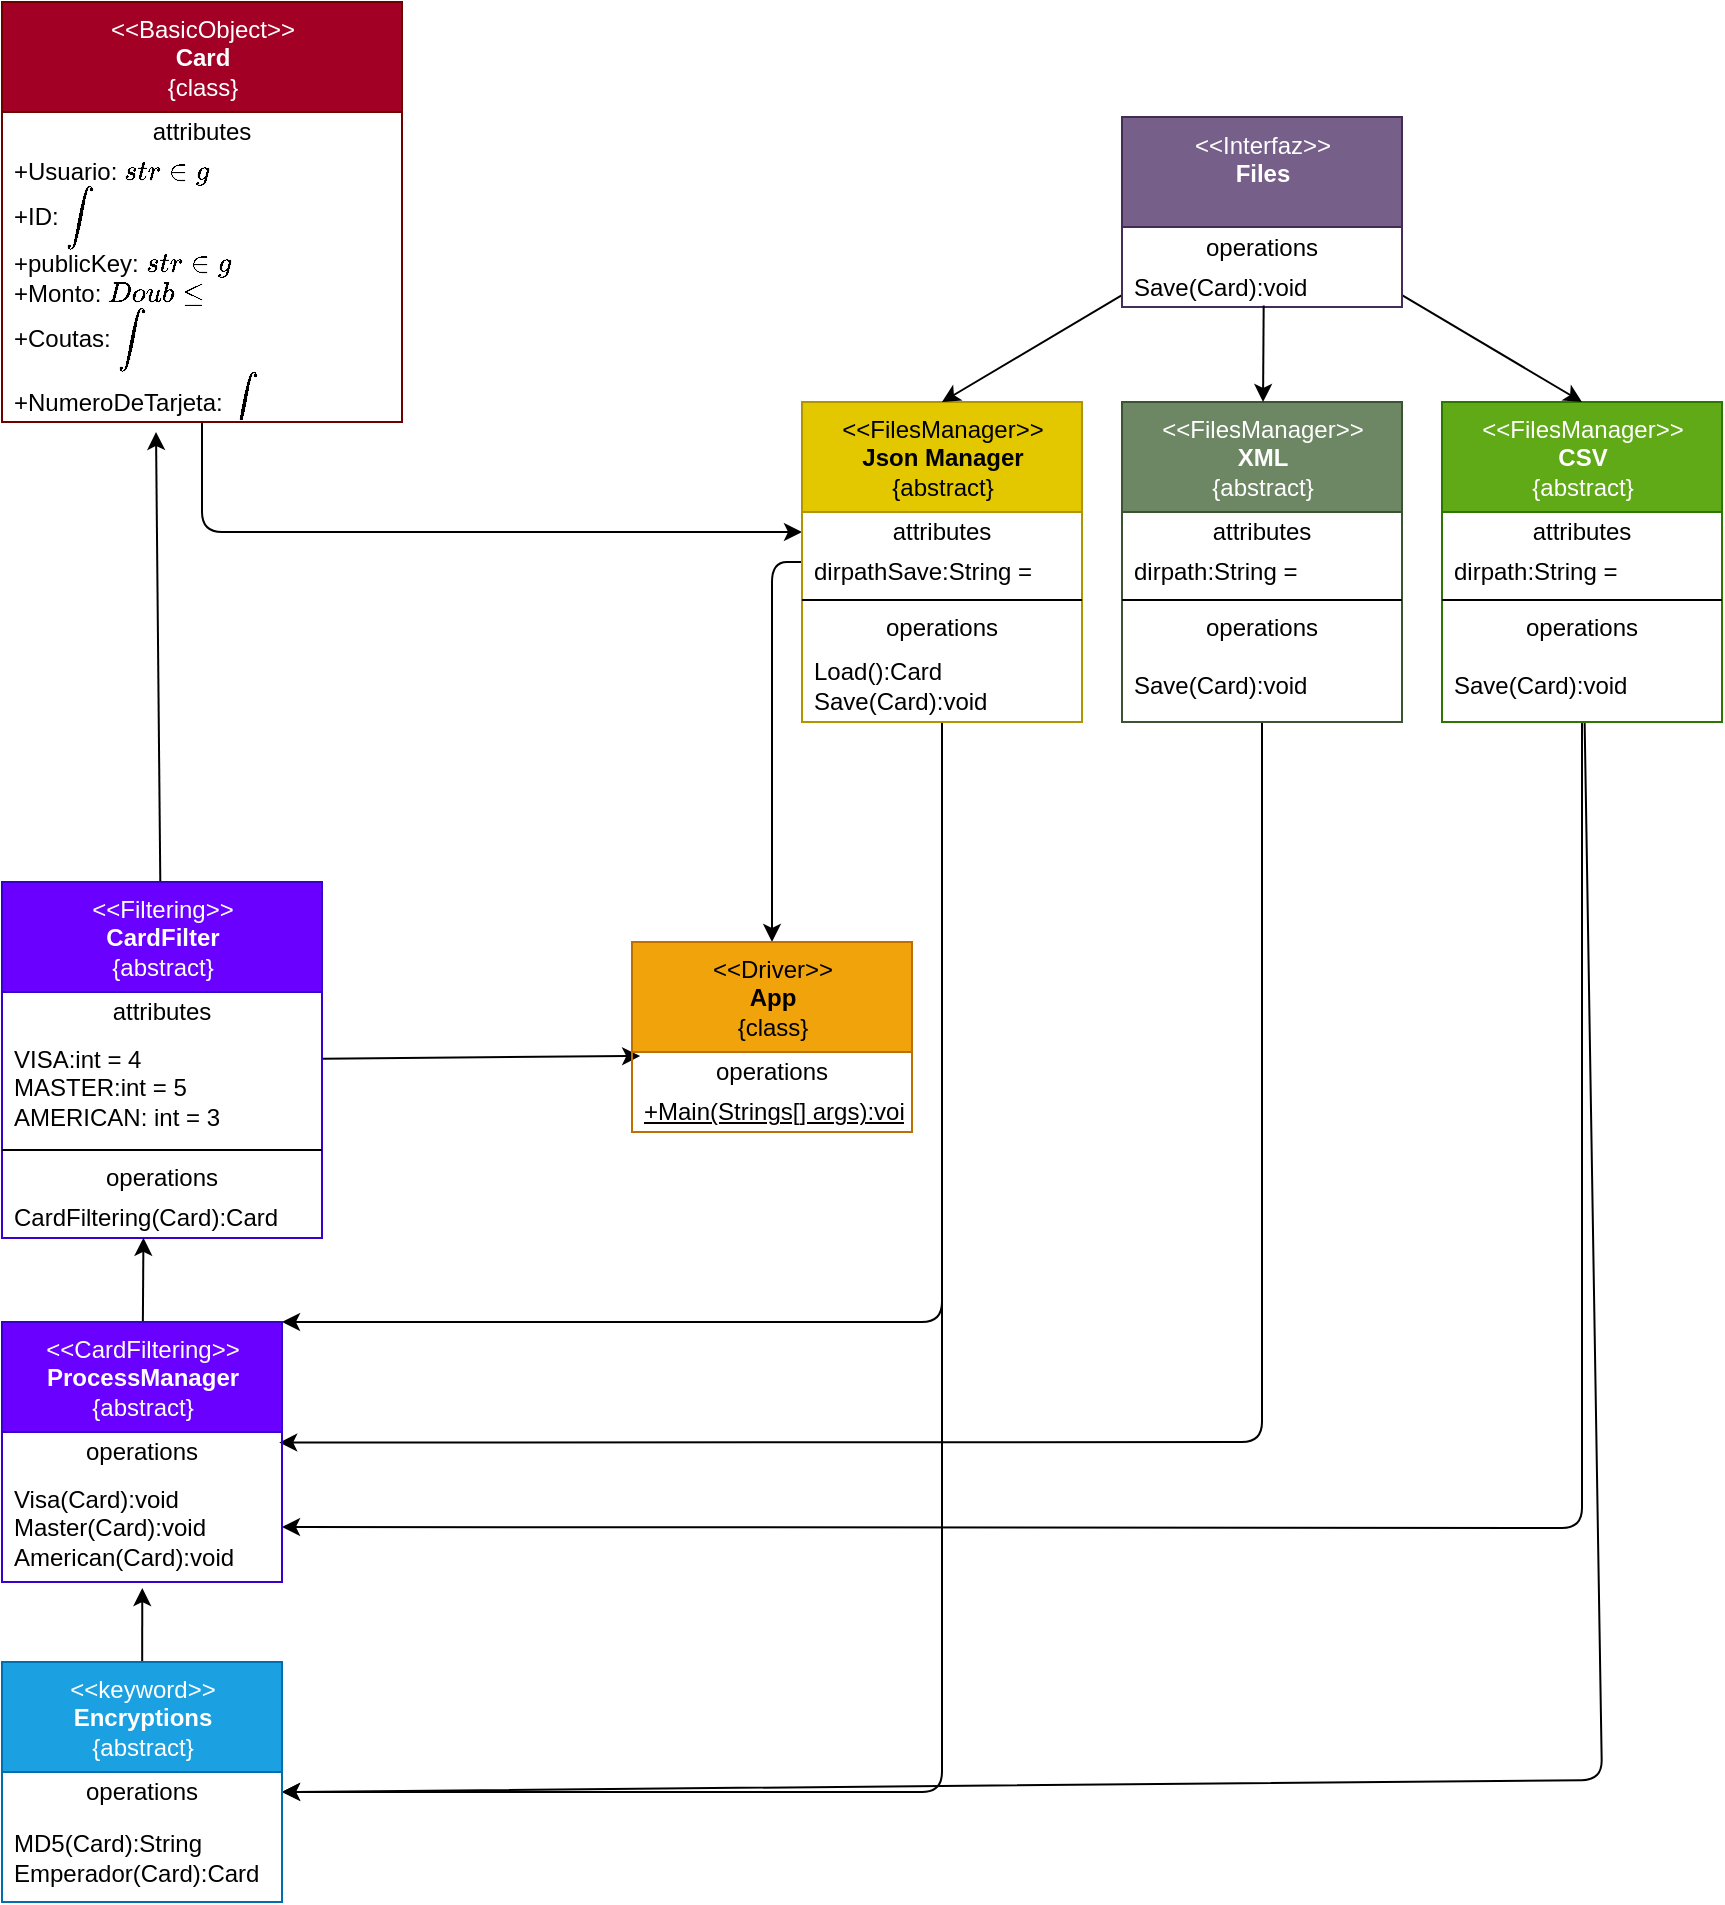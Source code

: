 <mxfile>
    <diagram id="9z1F5zVUabZXfM9sKC35" name="Page-1">
        <mxGraphModel dx="818" dy="1012" grid="1" gridSize="10" guides="1" tooltips="1" connect="1" arrows="1" fold="1" page="1" pageScale="1" pageWidth="850" pageHeight="1100" math="0" shadow="0">
            <root>
                <mxCell id="0"/>
                <mxCell id="1" parent="0"/>
                <mxCell id="19" style="edgeStyle=none;html=1;entryX=0;entryY=0.5;entryDx=0;entryDy=0;" edge="1" parent="1" source="2" target="11">
                    <mxGeometry relative="1" as="geometry">
                        <Array as="points">
                            <mxPoint x="140" y="305"/>
                        </Array>
                    </mxGeometry>
                </mxCell>
                <mxCell id="2" value="&amp;lt;&amp;lt;BasicObject&amp;gt;&amp;gt;&lt;br&gt;&lt;b&gt;Card&lt;/b&gt;&lt;br&gt;{class}" style="swimlane;fontStyle=0;align=center;verticalAlign=top;childLayout=stackLayout;horizontal=1;startSize=55;horizontalStack=0;resizeParent=1;resizeParentMax=0;resizeLast=0;collapsible=0;marginBottom=0;html=1;fillColor=#a20025;fontColor=#ffffff;strokeColor=#6F0000;" vertex="1" parent="1">
                    <mxGeometry x="40" y="40" width="200" height="210" as="geometry"/>
                </mxCell>
                <mxCell id="3" value="attributes" style="text;html=1;strokeColor=none;fillColor=none;align=center;verticalAlign=middle;spacingLeft=4;spacingRight=4;overflow=hidden;rotatable=0;points=[[0,0.5],[1,0.5]];portConstraint=eastwest;" vertex="1" parent="2">
                    <mxGeometry y="55" width="200" height="20" as="geometry"/>
                </mxCell>
                <mxCell id="4" value="&lt;div&gt;+Usuario: `string`&lt;/div&gt;&lt;div&gt;+ID: `int`&lt;/div&gt;&lt;div&gt;+publicKey: `string`&lt;/div&gt;&lt;div&gt;+Monto: `Double`&lt;/div&gt;&lt;div&gt;+Coutas: `int`&lt;/div&gt;&lt;div&gt;+NumeroDeTarjeta: `int`&amp;nbsp;&lt;/div&gt;&lt;div&gt;+FechaDeVencimiento: `int`&amp;nbsp;&lt;/div&gt;&lt;div&gt;+CodigoCVV: `int`&amp;nbsp;&lt;/div&gt;" style="text;html=1;strokeColor=none;fillColor=none;align=left;verticalAlign=middle;spacingLeft=4;spacingRight=4;overflow=hidden;rotatable=0;points=[[0,0.5],[1,0.5]];portConstraint=eastwest;" vertex="1" parent="2">
                    <mxGeometry y="75" width="200" height="135" as="geometry"/>
                </mxCell>
                <mxCell id="82" style="edgeStyle=none;html=1;entryX=0.5;entryY=0;entryDx=0;entryDy=0;" edge="1" parent="1" source="10" target="69">
                    <mxGeometry relative="1" as="geometry">
                        <Array as="points">
                            <mxPoint x="425" y="320"/>
                        </Array>
                    </mxGeometry>
                </mxCell>
                <mxCell id="91" style="edgeStyle=none;html=1;entryX=1;entryY=0;entryDx=0;entryDy=0;" edge="1" parent="1" source="10" target="57">
                    <mxGeometry relative="1" as="geometry">
                        <Array as="points">
                            <mxPoint x="510" y="700"/>
                        </Array>
                    </mxGeometry>
                </mxCell>
                <mxCell id="96" style="edgeStyle=none;html=1;entryX=1;entryY=0.5;entryDx=0;entryDy=0;" edge="1" parent="1" source="10" target="89">
                    <mxGeometry relative="1" as="geometry">
                        <mxPoint x="520" y="830" as="targetPoint"/>
                        <Array as="points">
                            <mxPoint x="510" y="935"/>
                        </Array>
                    </mxGeometry>
                </mxCell>
                <mxCell id="10" value="&amp;lt;&amp;lt;FilesManager&amp;gt;&amp;gt;&lt;br&gt;&lt;b&gt;Json Manager&lt;br&gt;&lt;/b&gt;{abstract}" style="swimlane;fontStyle=0;align=center;verticalAlign=top;childLayout=stackLayout;horizontal=1;startSize=55;horizontalStack=0;resizeParent=1;resizeParentMax=0;resizeLast=0;collapsible=0;marginBottom=0;html=1;fillColor=#e3c800;fontColor=#000000;strokeColor=#B09500;" vertex="1" parent="1">
                    <mxGeometry x="440" y="240" width="140" height="160" as="geometry"/>
                </mxCell>
                <mxCell id="11" value="attributes" style="text;html=1;strokeColor=none;fillColor=none;align=center;verticalAlign=middle;spacingLeft=4;spacingRight=4;overflow=hidden;rotatable=0;points=[[0,0.5],[1,0.5]];portConstraint=eastwest;" vertex="1" parent="10">
                    <mxGeometry y="55" width="140" height="20" as="geometry"/>
                </mxCell>
                <mxCell id="12" value="dirpathSave:String =&amp;nbsp;" style="text;html=1;strokeColor=none;fillColor=none;align=left;verticalAlign=middle;spacingLeft=4;spacingRight=4;overflow=hidden;rotatable=0;points=[[0,0.5],[1,0.5]];portConstraint=eastwest;" vertex="1" parent="10">
                    <mxGeometry y="75" width="140" height="20" as="geometry"/>
                </mxCell>
                <mxCell id="15" value="" style="line;strokeWidth=1;fillColor=none;align=left;verticalAlign=middle;spacingTop=-1;spacingLeft=3;spacingRight=3;rotatable=0;labelPosition=right;points=[];portConstraint=eastwest;" vertex="1" parent="10">
                    <mxGeometry y="95" width="140" height="8" as="geometry"/>
                </mxCell>
                <mxCell id="16" value="operations" style="text;html=1;strokeColor=none;fillColor=none;align=center;verticalAlign=middle;spacingLeft=4;spacingRight=4;overflow=hidden;rotatable=0;points=[[0,0.5],[1,0.5]];portConstraint=eastwest;" vertex="1" parent="10">
                    <mxGeometry y="103" width="140" height="20" as="geometry"/>
                </mxCell>
                <mxCell id="17" value="Load():Card&lt;br&gt;Save(Card):void" style="text;html=1;strokeColor=none;fillColor=none;align=left;verticalAlign=middle;spacingLeft=4;spacingRight=4;overflow=hidden;rotatable=0;points=[[0,0.5],[1,0.5]];portConstraint=eastwest;" vertex="1" parent="10">
                    <mxGeometry y="123" width="140" height="37" as="geometry"/>
                </mxCell>
                <mxCell id="67" style="edgeStyle=none;html=1;entryX=0.99;entryY=0.264;entryDx=0;entryDy=0;entryPerimeter=0;" edge="1" parent="1" source="20" target="63">
                    <mxGeometry relative="1" as="geometry">
                        <Array as="points">
                            <mxPoint x="670" y="760"/>
                        </Array>
                    </mxGeometry>
                </mxCell>
                <mxCell id="20" value="&amp;lt;&amp;lt;FilesManager&amp;gt;&amp;gt;&lt;br&gt;&lt;b&gt;XML&lt;br&gt;&lt;/b&gt;{abstract}" style="swimlane;fontStyle=0;align=center;verticalAlign=top;childLayout=stackLayout;horizontal=1;startSize=55;horizontalStack=0;resizeParent=1;resizeParentMax=0;resizeLast=0;collapsible=0;marginBottom=0;html=1;fillColor=#6d8764;fontColor=#ffffff;strokeColor=#3A5431;" vertex="1" parent="1">
                    <mxGeometry x="600" y="240" width="140" height="160" as="geometry"/>
                </mxCell>
                <mxCell id="21" value="attributes" style="text;html=1;strokeColor=none;fillColor=none;align=center;verticalAlign=middle;spacingLeft=4;spacingRight=4;overflow=hidden;rotatable=0;points=[[0,0.5],[1,0.5]];portConstraint=eastwest;" vertex="1" parent="20">
                    <mxGeometry y="55" width="140" height="20" as="geometry"/>
                </mxCell>
                <mxCell id="22" value="dirpath:String =&amp;nbsp;" style="text;html=1;strokeColor=none;fillColor=none;align=left;verticalAlign=middle;spacingLeft=4;spacingRight=4;overflow=hidden;rotatable=0;points=[[0,0.5],[1,0.5]];portConstraint=eastwest;" vertex="1" parent="20">
                    <mxGeometry y="75" width="140" height="20" as="geometry"/>
                </mxCell>
                <mxCell id="23" value="" style="line;strokeWidth=1;fillColor=none;align=left;verticalAlign=middle;spacingTop=-1;spacingLeft=3;spacingRight=3;rotatable=0;labelPosition=right;points=[];portConstraint=eastwest;" vertex="1" parent="20">
                    <mxGeometry y="95" width="140" height="8" as="geometry"/>
                </mxCell>
                <mxCell id="24" value="operations" style="text;html=1;strokeColor=none;fillColor=none;align=center;verticalAlign=middle;spacingLeft=4;spacingRight=4;overflow=hidden;rotatable=0;points=[[0,0.5],[1,0.5]];portConstraint=eastwest;" vertex="1" parent="20">
                    <mxGeometry y="103" width="140" height="20" as="geometry"/>
                </mxCell>
                <mxCell id="25" value="Save(Card):void" style="text;html=1;strokeColor=none;fillColor=none;align=left;verticalAlign=middle;spacingLeft=4;spacingRight=4;overflow=hidden;rotatable=0;points=[[0,0.5],[1,0.5]];portConstraint=eastwest;" vertex="1" parent="20">
                    <mxGeometry y="123" width="140" height="37" as="geometry"/>
                </mxCell>
                <mxCell id="68" style="edgeStyle=none;html=1;entryX=1;entryY=0.5;entryDx=0;entryDy=0;" edge="1" parent="1" source="26" target="64">
                    <mxGeometry relative="1" as="geometry">
                        <Array as="points">
                            <mxPoint x="830" y="803"/>
                        </Array>
                    </mxGeometry>
                </mxCell>
                <mxCell id="95" style="edgeStyle=none;html=1;entryX=1;entryY=0.5;entryDx=0;entryDy=0;" edge="1" parent="1" source="26" target="89">
                    <mxGeometry relative="1" as="geometry">
                        <Array as="points">
                            <mxPoint x="840" y="929"/>
                        </Array>
                    </mxGeometry>
                </mxCell>
                <mxCell id="26" value="&amp;lt;&amp;lt;FilesManager&amp;gt;&amp;gt;&lt;br&gt;&lt;b&gt;CSV&lt;br&gt;&lt;/b&gt;{abstract}" style="swimlane;fontStyle=0;align=center;verticalAlign=top;childLayout=stackLayout;horizontal=1;startSize=55;horizontalStack=0;resizeParent=1;resizeParentMax=0;resizeLast=0;collapsible=0;marginBottom=0;html=1;fillColor=#60a917;fontColor=#ffffff;strokeColor=#2D7600;" vertex="1" parent="1">
                    <mxGeometry x="760" y="240" width="140" height="160" as="geometry"/>
                </mxCell>
                <mxCell id="27" value="attributes" style="text;html=1;strokeColor=none;fillColor=none;align=center;verticalAlign=middle;spacingLeft=4;spacingRight=4;overflow=hidden;rotatable=0;points=[[0,0.5],[1,0.5]];portConstraint=eastwest;" vertex="1" parent="26">
                    <mxGeometry y="55" width="140" height="20" as="geometry"/>
                </mxCell>
                <mxCell id="28" value="dirpath:String =&amp;nbsp;" style="text;html=1;strokeColor=none;fillColor=none;align=left;verticalAlign=middle;spacingLeft=4;spacingRight=4;overflow=hidden;rotatable=0;points=[[0,0.5],[1,0.5]];portConstraint=eastwest;" vertex="1" parent="26">
                    <mxGeometry y="75" width="140" height="20" as="geometry"/>
                </mxCell>
                <mxCell id="29" value="" style="line;strokeWidth=1;fillColor=none;align=left;verticalAlign=middle;spacingTop=-1;spacingLeft=3;spacingRight=3;rotatable=0;labelPosition=right;points=[];portConstraint=eastwest;" vertex="1" parent="26">
                    <mxGeometry y="95" width="140" height="8" as="geometry"/>
                </mxCell>
                <mxCell id="30" value="operations" style="text;html=1;strokeColor=none;fillColor=none;align=center;verticalAlign=middle;spacingLeft=4;spacingRight=4;overflow=hidden;rotatable=0;points=[[0,0.5],[1,0.5]];portConstraint=eastwest;" vertex="1" parent="26">
                    <mxGeometry y="103" width="140" height="20" as="geometry"/>
                </mxCell>
                <mxCell id="31" value="Save(Card):void" style="text;html=1;strokeColor=none;fillColor=none;align=left;verticalAlign=middle;spacingLeft=4;spacingRight=4;overflow=hidden;rotatable=0;points=[[0,0.5],[1,0.5]];portConstraint=eastwest;" vertex="1" parent="26">
                    <mxGeometry y="123" width="140" height="37" as="geometry"/>
                </mxCell>
                <mxCell id="40" style="edgeStyle=none;html=1;entryX=0.385;entryY=1.037;entryDx=0;entryDy=0;entryPerimeter=0;" edge="1" parent="1" source="32" target="4">
                    <mxGeometry relative="1" as="geometry"/>
                </mxCell>
                <mxCell id="81" style="edgeStyle=none;html=1;entryX=0.029;entryY=0.1;entryDx=0;entryDy=0;entryPerimeter=0;" edge="1" parent="1" source="32" target="75">
                    <mxGeometry relative="1" as="geometry"/>
                </mxCell>
                <mxCell id="32" value="&amp;lt;&amp;lt;Filtering&amp;gt;&amp;gt;&lt;br&gt;&lt;b&gt;CardFilter&lt;/b&gt;&lt;br&gt;{abstract}" style="swimlane;fontStyle=0;align=center;verticalAlign=top;childLayout=stackLayout;horizontal=1;startSize=55;horizontalStack=0;resizeParent=1;resizeParentMax=0;resizeLast=0;collapsible=0;marginBottom=0;html=1;fillColor=#6a00ff;fontColor=#ffffff;strokeColor=#3700CC;" vertex="1" parent="1">
                    <mxGeometry x="40" y="480" width="160" height="178" as="geometry"/>
                </mxCell>
                <mxCell id="33" value="attributes" style="text;html=1;strokeColor=none;fillColor=none;align=center;verticalAlign=middle;spacingLeft=4;spacingRight=4;overflow=hidden;rotatable=0;points=[[0,0.5],[1,0.5]];portConstraint=eastwest;" vertex="1" parent="32">
                    <mxGeometry y="55" width="160" height="20" as="geometry"/>
                </mxCell>
                <mxCell id="34" value="VISA:int = 4&lt;br&gt;MASTER:int = 5&lt;br&gt;AMERICAN: int = 3" style="text;html=1;strokeColor=none;fillColor=none;align=left;verticalAlign=middle;spacingLeft=4;spacingRight=4;overflow=hidden;rotatable=0;points=[[0,0.5],[1,0.5]];portConstraint=eastwest;" vertex="1" parent="32">
                    <mxGeometry y="75" width="160" height="55" as="geometry"/>
                </mxCell>
                <mxCell id="37" value="" style="line;strokeWidth=1;fillColor=none;align=left;verticalAlign=middle;spacingTop=-1;spacingLeft=3;spacingRight=3;rotatable=0;labelPosition=right;points=[];portConstraint=eastwest;" vertex="1" parent="32">
                    <mxGeometry y="130" width="160" height="8" as="geometry"/>
                </mxCell>
                <mxCell id="38" value="operations" style="text;html=1;strokeColor=none;fillColor=none;align=center;verticalAlign=middle;spacingLeft=4;spacingRight=4;overflow=hidden;rotatable=0;points=[[0,0.5],[1,0.5]];portConstraint=eastwest;" vertex="1" parent="32">
                    <mxGeometry y="138" width="160" height="20" as="geometry"/>
                </mxCell>
                <mxCell id="39" value="CardFiltering(Card):Card" style="text;html=1;strokeColor=none;fillColor=none;align=left;verticalAlign=middle;spacingLeft=4;spacingRight=4;overflow=hidden;rotatable=0;points=[[0,0.5],[1,0.5]];portConstraint=eastwest;" vertex="1" parent="32">
                    <mxGeometry y="158" width="160" height="20" as="geometry"/>
                </mxCell>
                <mxCell id="54" style="edgeStyle=none;html=1;entryX=0.5;entryY=0;entryDx=0;entryDy=0;" edge="1" parent="1" source="43" target="10">
                    <mxGeometry relative="1" as="geometry"/>
                </mxCell>
                <mxCell id="56" style="edgeStyle=none;html=1;entryX=0.5;entryY=0;entryDx=0;entryDy=0;" edge="1" parent="1" source="43" target="26">
                    <mxGeometry relative="1" as="geometry"/>
                </mxCell>
                <mxCell id="43" value="&amp;lt;&amp;lt;Interfaz&amp;gt;&amp;gt;&lt;br&gt;&lt;b&gt;Files&lt;/b&gt;" style="swimlane;fontStyle=0;align=center;verticalAlign=top;childLayout=stackLayout;horizontal=1;startSize=55;horizontalStack=0;resizeParent=1;resizeParentMax=0;resizeLast=0;collapsible=0;marginBottom=0;html=1;fillColor=#76608a;fontColor=#ffffff;strokeColor=#432D57;" vertex="1" parent="1">
                    <mxGeometry x="600" y="97.5" width="140" height="95" as="geometry"/>
                </mxCell>
                <mxCell id="49" value="operations" style="text;html=1;strokeColor=none;fillColor=none;align=center;verticalAlign=middle;spacingLeft=4;spacingRight=4;overflow=hidden;rotatable=0;points=[[0,0.5],[1,0.5]];portConstraint=eastwest;" vertex="1" parent="43">
                    <mxGeometry y="55" width="140" height="20" as="geometry"/>
                </mxCell>
                <mxCell id="50" value="Save(Card):void" style="text;html=1;strokeColor=none;fillColor=none;align=left;verticalAlign=middle;spacingLeft=4;spacingRight=4;overflow=hidden;rotatable=0;points=[[0,0.5],[1,0.5]];portConstraint=eastwest;" vertex="1" parent="43">
                    <mxGeometry y="75" width="140" height="20" as="geometry"/>
                </mxCell>
                <mxCell id="55" style="edgeStyle=none;html=1;exitX=0.506;exitY=0.964;exitDx=0;exitDy=0;exitPerimeter=0;" edge="1" parent="1" source="50" target="20">
                    <mxGeometry relative="1" as="geometry">
                        <mxPoint x="670" y="200" as="sourcePoint"/>
                    </mxGeometry>
                </mxCell>
                <mxCell id="66" style="edgeStyle=none;html=1;entryX=0.442;entryY=0.994;entryDx=0;entryDy=0;entryPerimeter=0;" edge="1" parent="1" source="57" target="39">
                    <mxGeometry relative="1" as="geometry"/>
                </mxCell>
                <mxCell id="57" value="&amp;lt;&amp;lt;CardFiltering&amp;gt;&amp;gt;&lt;br&gt;&lt;b&gt;ProcessManager&lt;/b&gt;&lt;br&gt;{abstract}" style="swimlane;fontStyle=0;align=center;verticalAlign=top;childLayout=stackLayout;horizontal=1;startSize=55;horizontalStack=0;resizeParent=1;resizeParentMax=0;resizeLast=0;collapsible=0;marginBottom=0;html=1;fillColor=#6a00ff;fontColor=#ffffff;strokeColor=#3700CC;" vertex="1" parent="1">
                    <mxGeometry x="40" y="700" width="140" height="130" as="geometry"/>
                </mxCell>
                <mxCell id="63" value="operations" style="text;html=1;strokeColor=none;fillColor=none;align=center;verticalAlign=middle;spacingLeft=4;spacingRight=4;overflow=hidden;rotatable=0;points=[[0,0.5],[1,0.5]];portConstraint=eastwest;" vertex="1" parent="57">
                    <mxGeometry y="55" width="140" height="20" as="geometry"/>
                </mxCell>
                <mxCell id="64" value="Visa(Card):void&lt;br&gt;Master(Card):void&lt;br&gt;American(Card):void" style="text;html=1;strokeColor=none;fillColor=none;align=left;verticalAlign=middle;spacingLeft=4;spacingRight=4;overflow=hidden;rotatable=0;points=[[0,0.5],[1,0.5]];portConstraint=eastwest;" vertex="1" parent="57">
                    <mxGeometry y="75" width="140" height="55" as="geometry"/>
                </mxCell>
                <mxCell id="69" value="&amp;lt;&amp;lt;Driver&amp;gt;&amp;gt;&lt;br&gt;&lt;b&gt;App&lt;br&gt;&lt;/b&gt;{class}" style="swimlane;fontStyle=0;align=center;verticalAlign=top;childLayout=stackLayout;horizontal=1;startSize=55;horizontalStack=0;resizeParent=1;resizeParentMax=0;resizeLast=0;collapsible=0;marginBottom=0;html=1;fillColor=#f0a30a;fontColor=#000000;strokeColor=#BD7000;" vertex="1" parent="1">
                    <mxGeometry x="355" y="510" width="140" height="95" as="geometry"/>
                </mxCell>
                <mxCell id="75" value="operations" style="text;html=1;strokeColor=none;fillColor=none;align=center;verticalAlign=middle;spacingLeft=4;spacingRight=4;overflow=hidden;rotatable=0;points=[[0,0.5],[1,0.5]];portConstraint=eastwest;" vertex="1" parent="69">
                    <mxGeometry y="55" width="140" height="20" as="geometry"/>
                </mxCell>
                <mxCell id="76" value="&lt;u&gt;+Main(Strings[] args):void&lt;/u&gt;" style="text;html=1;strokeColor=none;fillColor=none;align=left;verticalAlign=middle;spacingLeft=4;spacingRight=4;overflow=hidden;rotatable=0;points=[[0,0.5],[1,0.5]];portConstraint=eastwest;" vertex="1" parent="69">
                    <mxGeometry y="75" width="140" height="20" as="geometry"/>
                </mxCell>
                <mxCell id="93" style="edgeStyle=none;html=1;entryX=0.501;entryY=1.055;entryDx=0;entryDy=0;entryPerimeter=0;" edge="1" parent="1" source="83" target="64">
                    <mxGeometry relative="1" as="geometry"/>
                </mxCell>
                <mxCell id="83" value="&amp;lt;&amp;lt;keyword&amp;gt;&amp;gt;&lt;br&gt;&lt;b&gt;Encryptions&lt;br&gt;&lt;/b&gt;{abstract}" style="swimlane;fontStyle=0;align=center;verticalAlign=top;childLayout=stackLayout;horizontal=1;startSize=55;horizontalStack=0;resizeParent=1;resizeParentMax=0;resizeLast=0;collapsible=0;marginBottom=0;html=1;fillColor=#1ba1e2;fontColor=#ffffff;strokeColor=#006EAF;" vertex="1" parent="1">
                    <mxGeometry x="40" y="870" width="140" height="120" as="geometry"/>
                </mxCell>
                <mxCell id="89" value="operations" style="text;html=1;strokeColor=none;fillColor=none;align=center;verticalAlign=middle;spacingLeft=4;spacingRight=4;overflow=hidden;rotatable=0;points=[[0,0.5],[1,0.5]];portConstraint=eastwest;" vertex="1" parent="83">
                    <mxGeometry y="55" width="140" height="20" as="geometry"/>
                </mxCell>
                <mxCell id="90" value="MD5(Card):String&lt;br&gt;Emperador(Card):Card" style="text;html=1;strokeColor=none;fillColor=none;align=left;verticalAlign=middle;spacingLeft=4;spacingRight=4;overflow=hidden;rotatable=0;points=[[0,0.5],[1,0.5]];portConstraint=eastwest;" vertex="1" parent="83">
                    <mxGeometry y="75" width="140" height="45" as="geometry"/>
                </mxCell>
            </root>
        </mxGraphModel>
    </diagram>
</mxfile>